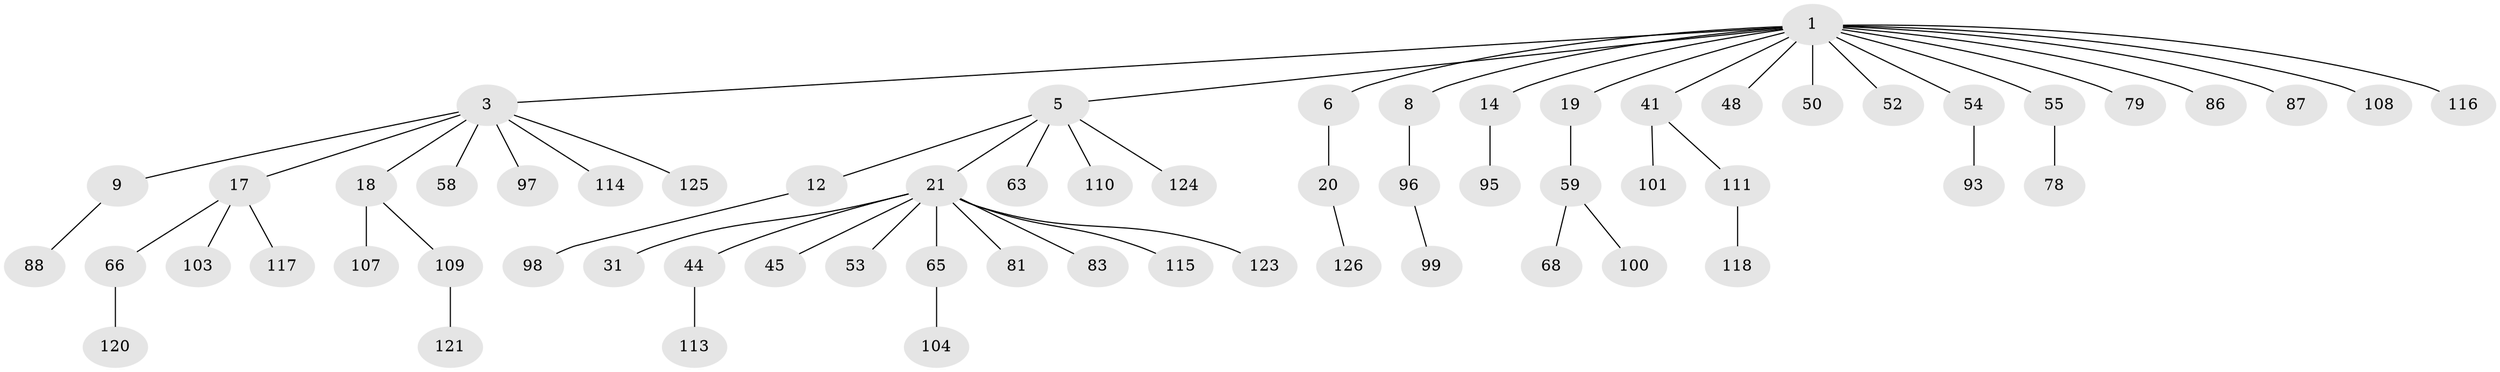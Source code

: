// original degree distribution, {6: 0.047244094488188976, 1: 0.5275590551181102, 4: 0.047244094488188976, 3: 0.11811023622047244, 2: 0.2283464566929134, 5: 0.023622047244094488, 7: 0.007874015748031496}
// Generated by graph-tools (version 1.1) at 2025/15/03/09/25 04:15:35]
// undirected, 63 vertices, 62 edges
graph export_dot {
graph [start="1"]
  node [color=gray90,style=filled];
  1 [super="+2+62+16+40+4"];
  3 [super="+13"];
  5 [super="+11+89+34+90+61"];
  6 [super="+70"];
  8;
  9 [super="+28"];
  12 [super="+15+106"];
  14;
  17 [super="+22+30+32+56"];
  18 [super="+57+38"];
  19 [super="+33"];
  20 [super="+82"];
  21 [super="+23"];
  31 [super="+105"];
  41;
  44 [super="+73"];
  45;
  48;
  50 [super="+85"];
  52;
  53;
  54 [super="+77"];
  55;
  58 [super="+80"];
  59;
  63 [super="+67+122"];
  65 [super="+84"];
  66;
  68;
  78;
  79;
  81;
  83;
  86;
  87;
  88;
  93;
  95;
  96;
  97;
  98;
  99;
  100;
  101;
  103;
  104 [super="+112"];
  107;
  108;
  109 [super="+119"];
  110;
  111;
  113;
  114;
  115;
  116;
  117;
  118;
  120;
  121;
  123;
  124;
  125;
  126;
  1 -- 3;
  1 -- 87;
  1 -- 48;
  1 -- 116;
  1 -- 86;
  1 -- 55;
  1 -- 108;
  1 -- 54;
  1 -- 5;
  1 -- 6;
  1 -- 8;
  1 -- 41;
  1 -- 14;
  1 -- 79;
  1 -- 50;
  1 -- 19;
  1 -- 52;
  3 -- 9;
  3 -- 18;
  3 -- 97;
  3 -- 17;
  3 -- 114;
  3 -- 58;
  3 -- 125;
  5 -- 21;
  5 -- 12;
  5 -- 110;
  5 -- 124;
  5 -- 63;
  6 -- 20;
  8 -- 96;
  9 -- 88;
  12 -- 98;
  14 -- 95;
  17 -- 103;
  17 -- 117;
  17 -- 66;
  18 -- 109;
  18 -- 107;
  19 -- 59;
  20 -- 126;
  21 -- 65;
  21 -- 44;
  21 -- 45;
  21 -- 81;
  21 -- 115;
  21 -- 83;
  21 -- 53;
  21 -- 123;
  21 -- 31;
  41 -- 101;
  41 -- 111;
  44 -- 113;
  54 -- 93;
  55 -- 78;
  59 -- 68;
  59 -- 100;
  65 -- 104;
  66 -- 120;
  96 -- 99;
  109 -- 121;
  111 -- 118;
}

